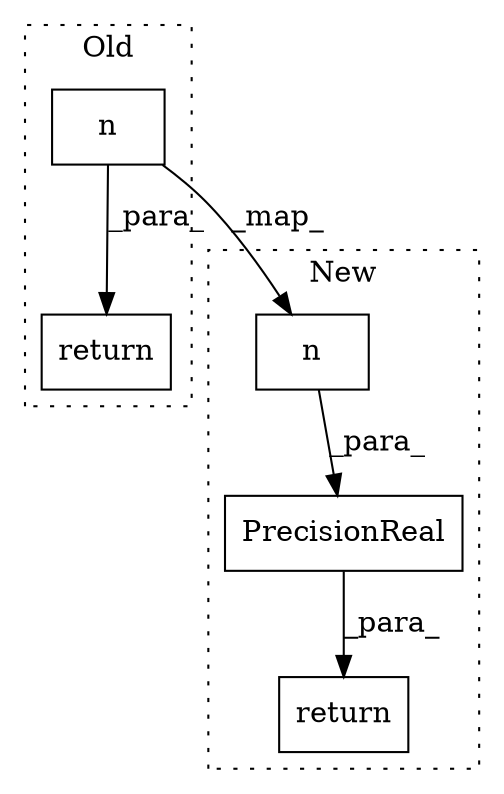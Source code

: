 digraph G {
subgraph cluster0 {
1 [label="return" a="41" s="1080" l="7" shape="box"];
4 [label="n" a="32" s="1100,1116" l="2,1" shape="box"];
label = "Old";
style="dotted";
}
subgraph cluster1 {
2 [label="PrecisionReal" a="32" s="1734,1771" l="14,1" shape="box"];
3 [label="n" a="32" s="1715,1718" l="2,1" shape="box"];
5 [label="return" a="41" s="1727" l="7" shape="box"];
label = "New";
style="dotted";
}
2 -> 5 [label="_para_"];
3 -> 2 [label="_para_"];
4 -> 3 [label="_map_"];
4 -> 1 [label="_para_"];
}
